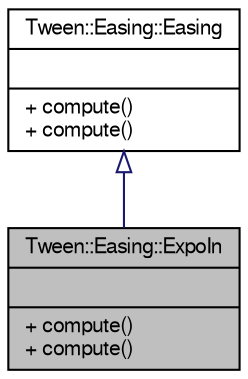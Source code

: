 digraph "Tween::Easing::ExpoIn"
{
  bgcolor="transparent";
  edge [fontname="FreeSans",fontsize="10",labelfontname="FreeSans",labelfontsize="10"];
  node [fontname="FreeSans",fontsize="10",shape=record];
  Node1 [label="{Tween::Easing::ExpoIn\n||+ compute()\l+ compute()\l}",height=0.2,width=0.4,color="black", fillcolor="grey75", style="filled" fontcolor="black"];
  Node2 -> Node1 [dir="back",color="midnightblue",fontsize="10",style="solid",arrowtail="onormal",fontname="FreeSans"];
  Node2 [label="{Tween::Easing::Easing\n||+ compute()\l+ compute()\l}",height=0.2,width=0.4,color="black",URL="$d2/d1c/classTween_1_1Easing_1_1Easing.html"];
}
